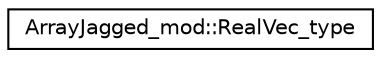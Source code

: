 digraph "Graphical Class Hierarchy"
{
 // LATEX_PDF_SIZE
  edge [fontname="Helvetica",fontsize="10",labelfontname="Helvetica",labelfontsize="10"];
  node [fontname="Helvetica",fontsize="10",shape=record];
  rankdir="LR";
  Node0 [label="ArrayJagged_mod::RealVec_type",height=0.2,width=0.4,color="black", fillcolor="white", style="filled",URL="$structArrayJagged__mod_1_1RealVec__type.html",tooltip=" "];
}
